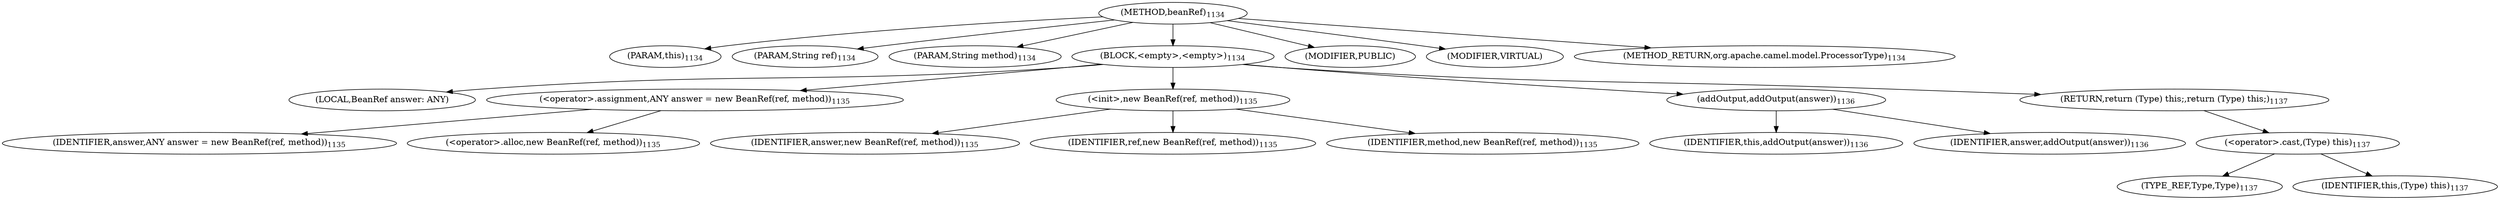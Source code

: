 digraph "beanRef" {  
"2125" [label = <(METHOD,beanRef)<SUB>1134</SUB>> ]
"303" [label = <(PARAM,this)<SUB>1134</SUB>> ]
"2126" [label = <(PARAM,String ref)<SUB>1134</SUB>> ]
"2127" [label = <(PARAM,String method)<SUB>1134</SUB>> ]
"2128" [label = <(BLOCK,&lt;empty&gt;,&lt;empty&gt;)<SUB>1134</SUB>> ]
"301" [label = <(LOCAL,BeanRef answer: ANY)> ]
"2129" [label = <(&lt;operator&gt;.assignment,ANY answer = new BeanRef(ref, method))<SUB>1135</SUB>> ]
"2130" [label = <(IDENTIFIER,answer,ANY answer = new BeanRef(ref, method))<SUB>1135</SUB>> ]
"2131" [label = <(&lt;operator&gt;.alloc,new BeanRef(ref, method))<SUB>1135</SUB>> ]
"2132" [label = <(&lt;init&gt;,new BeanRef(ref, method))<SUB>1135</SUB>> ]
"300" [label = <(IDENTIFIER,answer,new BeanRef(ref, method))<SUB>1135</SUB>> ]
"2133" [label = <(IDENTIFIER,ref,new BeanRef(ref, method))<SUB>1135</SUB>> ]
"2134" [label = <(IDENTIFIER,method,new BeanRef(ref, method))<SUB>1135</SUB>> ]
"2135" [label = <(addOutput,addOutput(answer))<SUB>1136</SUB>> ]
"302" [label = <(IDENTIFIER,this,addOutput(answer))<SUB>1136</SUB>> ]
"2136" [label = <(IDENTIFIER,answer,addOutput(answer))<SUB>1136</SUB>> ]
"2137" [label = <(RETURN,return (Type) this;,return (Type) this;)<SUB>1137</SUB>> ]
"2138" [label = <(&lt;operator&gt;.cast,(Type) this)<SUB>1137</SUB>> ]
"2139" [label = <(TYPE_REF,Type,Type)<SUB>1137</SUB>> ]
"304" [label = <(IDENTIFIER,this,(Type) this)<SUB>1137</SUB>> ]
"2140" [label = <(MODIFIER,PUBLIC)> ]
"2141" [label = <(MODIFIER,VIRTUAL)> ]
"2142" [label = <(METHOD_RETURN,org.apache.camel.model.ProcessorType)<SUB>1134</SUB>> ]
  "2125" -> "303" 
  "2125" -> "2126" 
  "2125" -> "2127" 
  "2125" -> "2128" 
  "2125" -> "2140" 
  "2125" -> "2141" 
  "2125" -> "2142" 
  "2128" -> "301" 
  "2128" -> "2129" 
  "2128" -> "2132" 
  "2128" -> "2135" 
  "2128" -> "2137" 
  "2129" -> "2130" 
  "2129" -> "2131" 
  "2132" -> "300" 
  "2132" -> "2133" 
  "2132" -> "2134" 
  "2135" -> "302" 
  "2135" -> "2136" 
  "2137" -> "2138" 
  "2138" -> "2139" 
  "2138" -> "304" 
}
